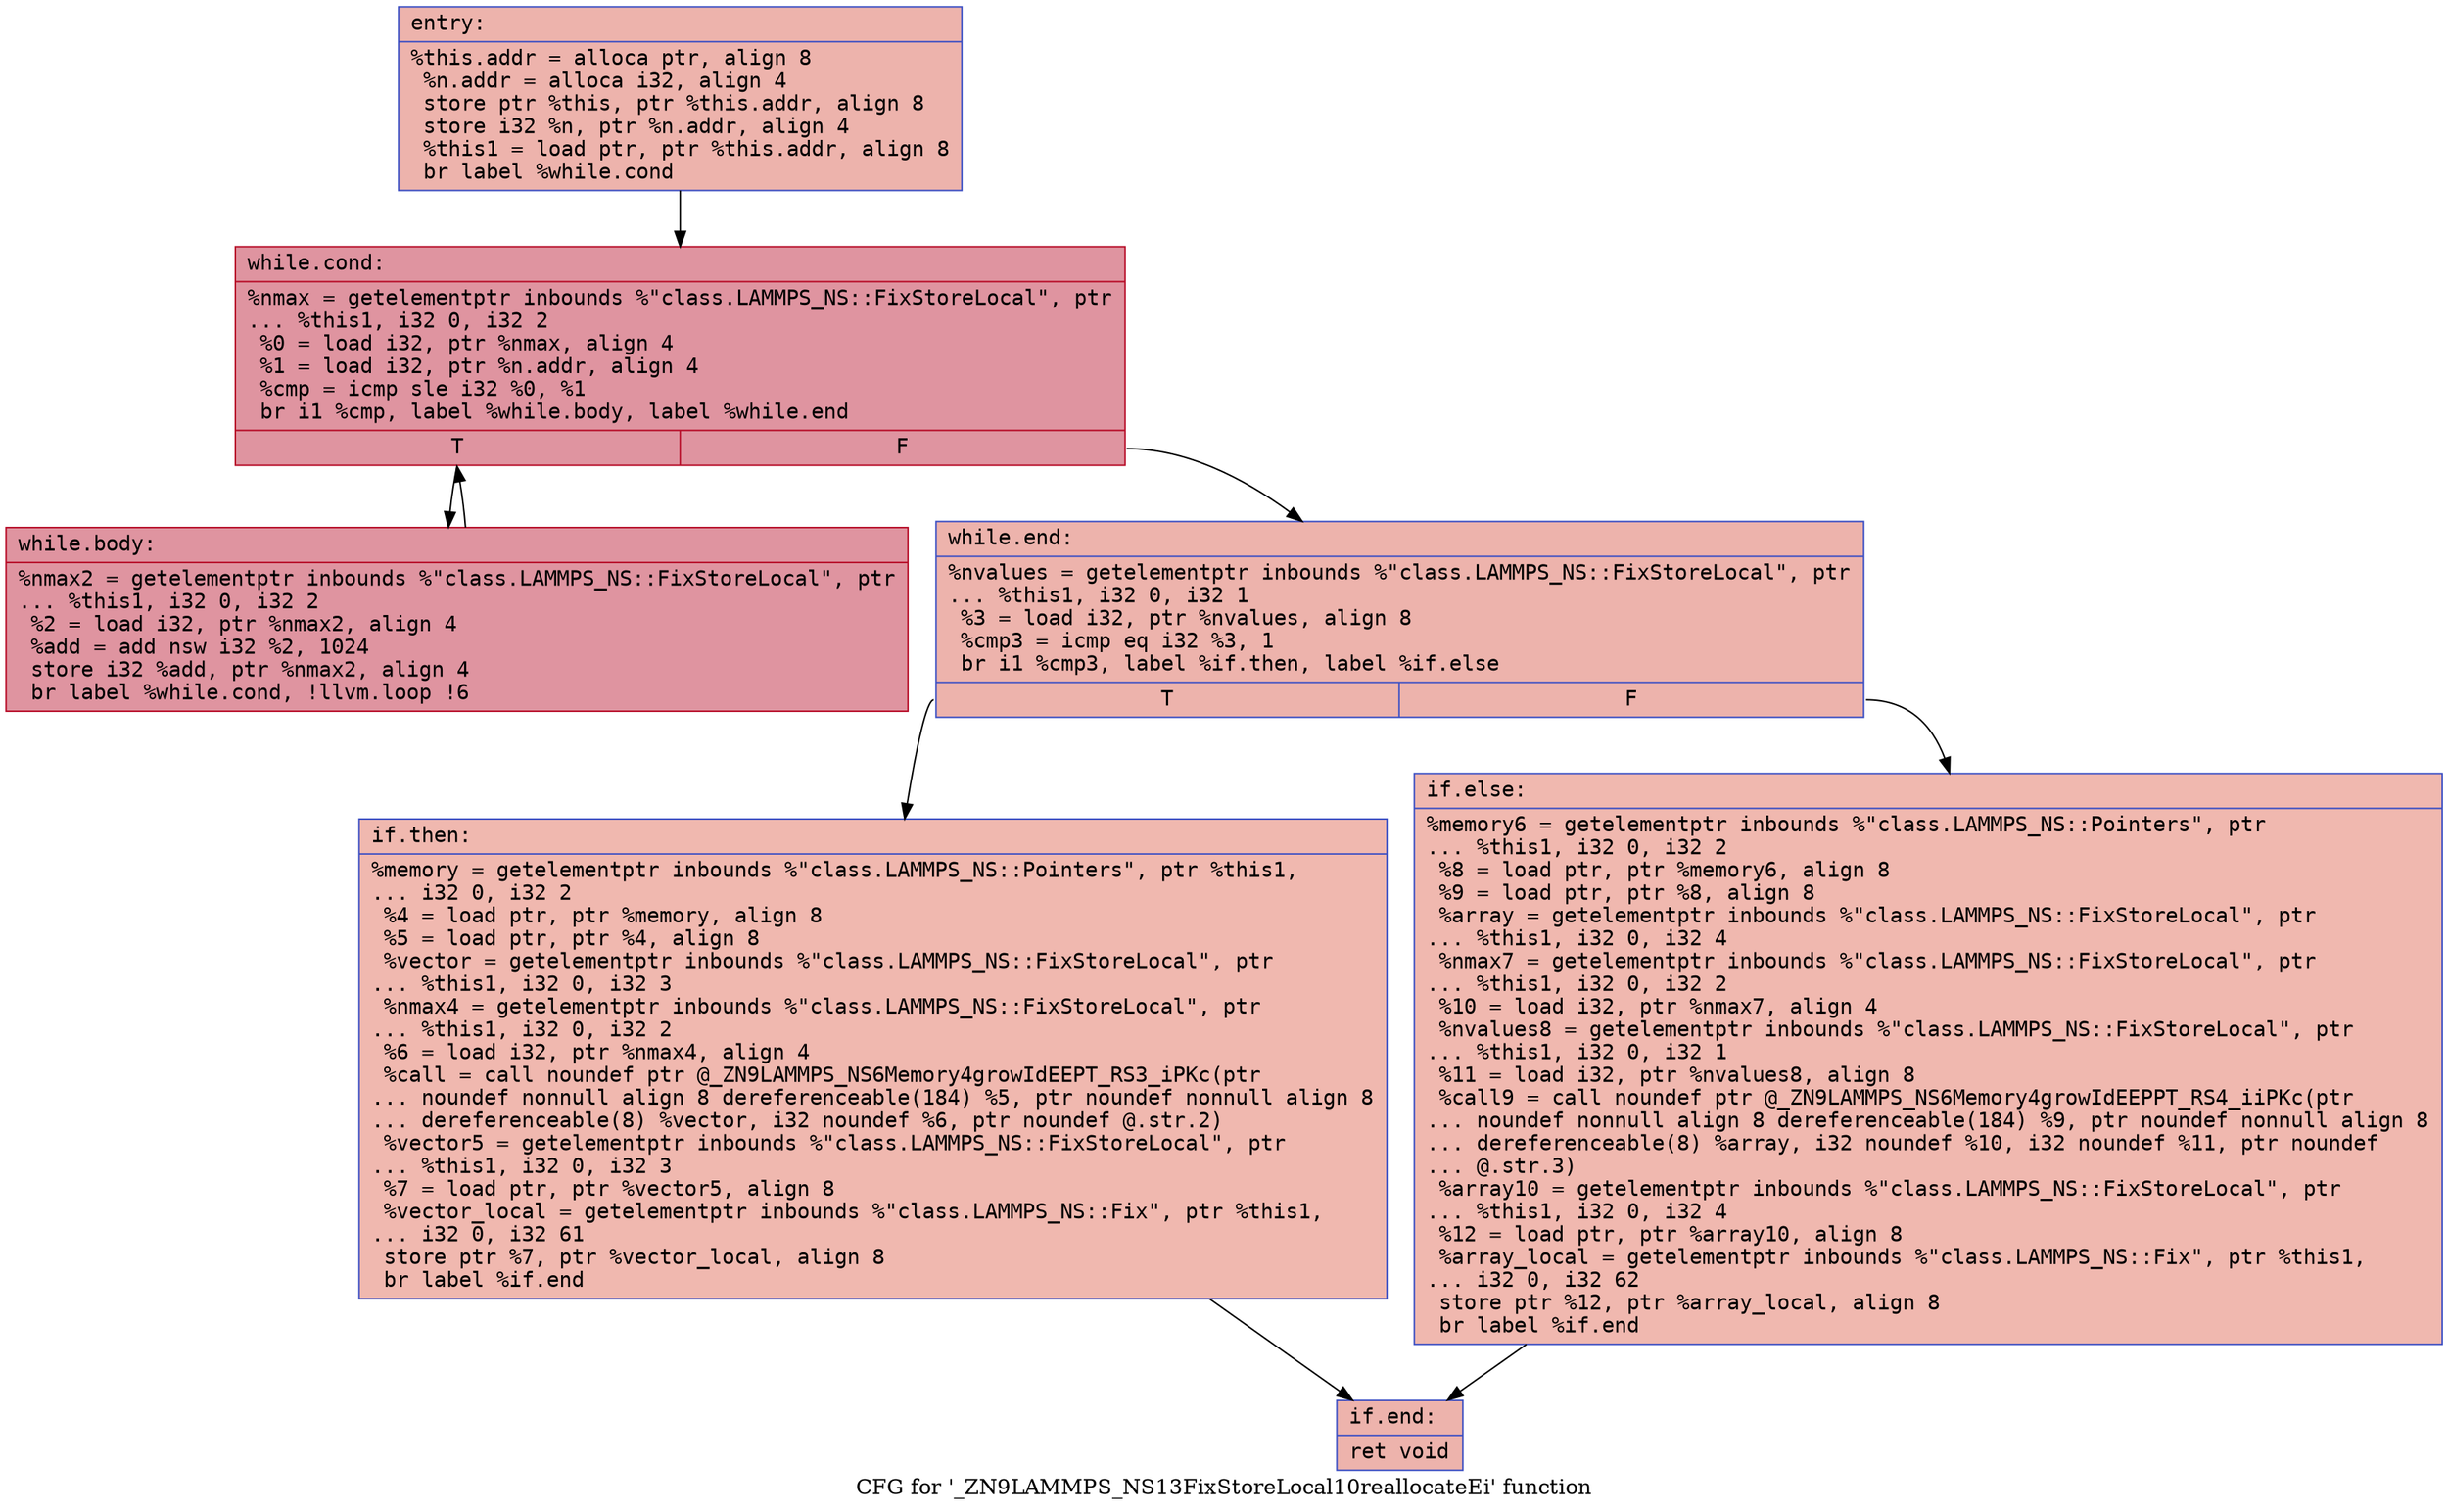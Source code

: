 digraph "CFG for '_ZN9LAMMPS_NS13FixStoreLocal10reallocateEi' function" {
	label="CFG for '_ZN9LAMMPS_NS13FixStoreLocal10reallocateEi' function";

	Node0x55eaa5716710 [shape=record,color="#3d50c3ff", style=filled, fillcolor="#d6524470" fontname="Courier",label="{entry:\l|  %this.addr = alloca ptr, align 8\l  %n.addr = alloca i32, align 4\l  store ptr %this, ptr %this.addr, align 8\l  store i32 %n, ptr %n.addr, align 4\l  %this1 = load ptr, ptr %this.addr, align 8\l  br label %while.cond\l}"];
	Node0x55eaa5716710 -> Node0x55eaa57169f0[tooltip="entry -> while.cond\nProbability 100.00%" ];
	Node0x55eaa57169f0 [shape=record,color="#b70d28ff", style=filled, fillcolor="#b70d2870" fontname="Courier",label="{while.cond:\l|  %nmax = getelementptr inbounds %\"class.LAMMPS_NS::FixStoreLocal\", ptr\l... %this1, i32 0, i32 2\l  %0 = load i32, ptr %nmax, align 4\l  %1 = load i32, ptr %n.addr, align 4\l  %cmp = icmp sle i32 %0, %1\l  br i1 %cmp, label %while.body, label %while.end\l|{<s0>T|<s1>F}}"];
	Node0x55eaa57169f0:s0 -> Node0x55eaa5716d70[tooltip="while.cond -> while.body\nProbability 96.88%" ];
	Node0x55eaa57169f0:s1 -> Node0x55eaa5716df0[tooltip="while.cond -> while.end\nProbability 3.12%" ];
	Node0x55eaa5716d70 [shape=record,color="#b70d28ff", style=filled, fillcolor="#b70d2870" fontname="Courier",label="{while.body:\l|  %nmax2 = getelementptr inbounds %\"class.LAMMPS_NS::FixStoreLocal\", ptr\l... %this1, i32 0, i32 2\l  %2 = load i32, ptr %nmax2, align 4\l  %add = add nsw i32 %2, 1024\l  store i32 %add, ptr %nmax2, align 4\l  br label %while.cond, !llvm.loop !6\l}"];
	Node0x55eaa5716d70 -> Node0x55eaa57169f0[tooltip="while.body -> while.cond\nProbability 100.00%" ];
	Node0x55eaa5716df0 [shape=record,color="#3d50c3ff", style=filled, fillcolor="#d6524470" fontname="Courier",label="{while.end:\l|  %nvalues = getelementptr inbounds %\"class.LAMMPS_NS::FixStoreLocal\", ptr\l... %this1, i32 0, i32 1\l  %3 = load i32, ptr %nvalues, align 8\l  %cmp3 = icmp eq i32 %3, 1\l  br i1 %cmp3, label %if.then, label %if.else\l|{<s0>T|<s1>F}}"];
	Node0x55eaa5716df0:s0 -> Node0x55eaa5717610[tooltip="while.end -> if.then\nProbability 50.00%" ];
	Node0x55eaa5716df0:s1 -> Node0x55eaa5717680[tooltip="while.end -> if.else\nProbability 50.00%" ];
	Node0x55eaa5717610 [shape=record,color="#3d50c3ff", style=filled, fillcolor="#dc5d4a70" fontname="Courier",label="{if.then:\l|  %memory = getelementptr inbounds %\"class.LAMMPS_NS::Pointers\", ptr %this1,\l... i32 0, i32 2\l  %4 = load ptr, ptr %memory, align 8\l  %5 = load ptr, ptr %4, align 8\l  %vector = getelementptr inbounds %\"class.LAMMPS_NS::FixStoreLocal\", ptr\l... %this1, i32 0, i32 3\l  %nmax4 = getelementptr inbounds %\"class.LAMMPS_NS::FixStoreLocal\", ptr\l... %this1, i32 0, i32 2\l  %6 = load i32, ptr %nmax4, align 4\l  %call = call noundef ptr @_ZN9LAMMPS_NS6Memory4growIdEEPT_RS3_iPKc(ptr\l... noundef nonnull align 8 dereferenceable(184) %5, ptr noundef nonnull align 8\l... dereferenceable(8) %vector, i32 noundef %6, ptr noundef @.str.2)\l  %vector5 = getelementptr inbounds %\"class.LAMMPS_NS::FixStoreLocal\", ptr\l... %this1, i32 0, i32 3\l  %7 = load ptr, ptr %vector5, align 8\l  %vector_local = getelementptr inbounds %\"class.LAMMPS_NS::Fix\", ptr %this1,\l... i32 0, i32 61\l  store ptr %7, ptr %vector_local, align 8\l  br label %if.end\l}"];
	Node0x55eaa5717610 -> Node0x55eaa5718150[tooltip="if.then -> if.end\nProbability 100.00%" ];
	Node0x55eaa5717680 [shape=record,color="#3d50c3ff", style=filled, fillcolor="#dc5d4a70" fontname="Courier",label="{if.else:\l|  %memory6 = getelementptr inbounds %\"class.LAMMPS_NS::Pointers\", ptr\l... %this1, i32 0, i32 2\l  %8 = load ptr, ptr %memory6, align 8\l  %9 = load ptr, ptr %8, align 8\l  %array = getelementptr inbounds %\"class.LAMMPS_NS::FixStoreLocal\", ptr\l... %this1, i32 0, i32 4\l  %nmax7 = getelementptr inbounds %\"class.LAMMPS_NS::FixStoreLocal\", ptr\l... %this1, i32 0, i32 2\l  %10 = load i32, ptr %nmax7, align 4\l  %nvalues8 = getelementptr inbounds %\"class.LAMMPS_NS::FixStoreLocal\", ptr\l... %this1, i32 0, i32 1\l  %11 = load i32, ptr %nvalues8, align 8\l  %call9 = call noundef ptr @_ZN9LAMMPS_NS6Memory4growIdEEPPT_RS4_iiPKc(ptr\l... noundef nonnull align 8 dereferenceable(184) %9, ptr noundef nonnull align 8\l... dereferenceable(8) %array, i32 noundef %10, i32 noundef %11, ptr noundef\l... @.str.3)\l  %array10 = getelementptr inbounds %\"class.LAMMPS_NS::FixStoreLocal\", ptr\l... %this1, i32 0, i32 4\l  %12 = load ptr, ptr %array10, align 8\l  %array_local = getelementptr inbounds %\"class.LAMMPS_NS::Fix\", ptr %this1,\l... i32 0, i32 62\l  store ptr %12, ptr %array_local, align 8\l  br label %if.end\l}"];
	Node0x55eaa5717680 -> Node0x55eaa5718150[tooltip="if.else -> if.end\nProbability 100.00%" ];
	Node0x55eaa5718150 [shape=record,color="#3d50c3ff", style=filled, fillcolor="#d6524470" fontname="Courier",label="{if.end:\l|  ret void\l}"];
}
